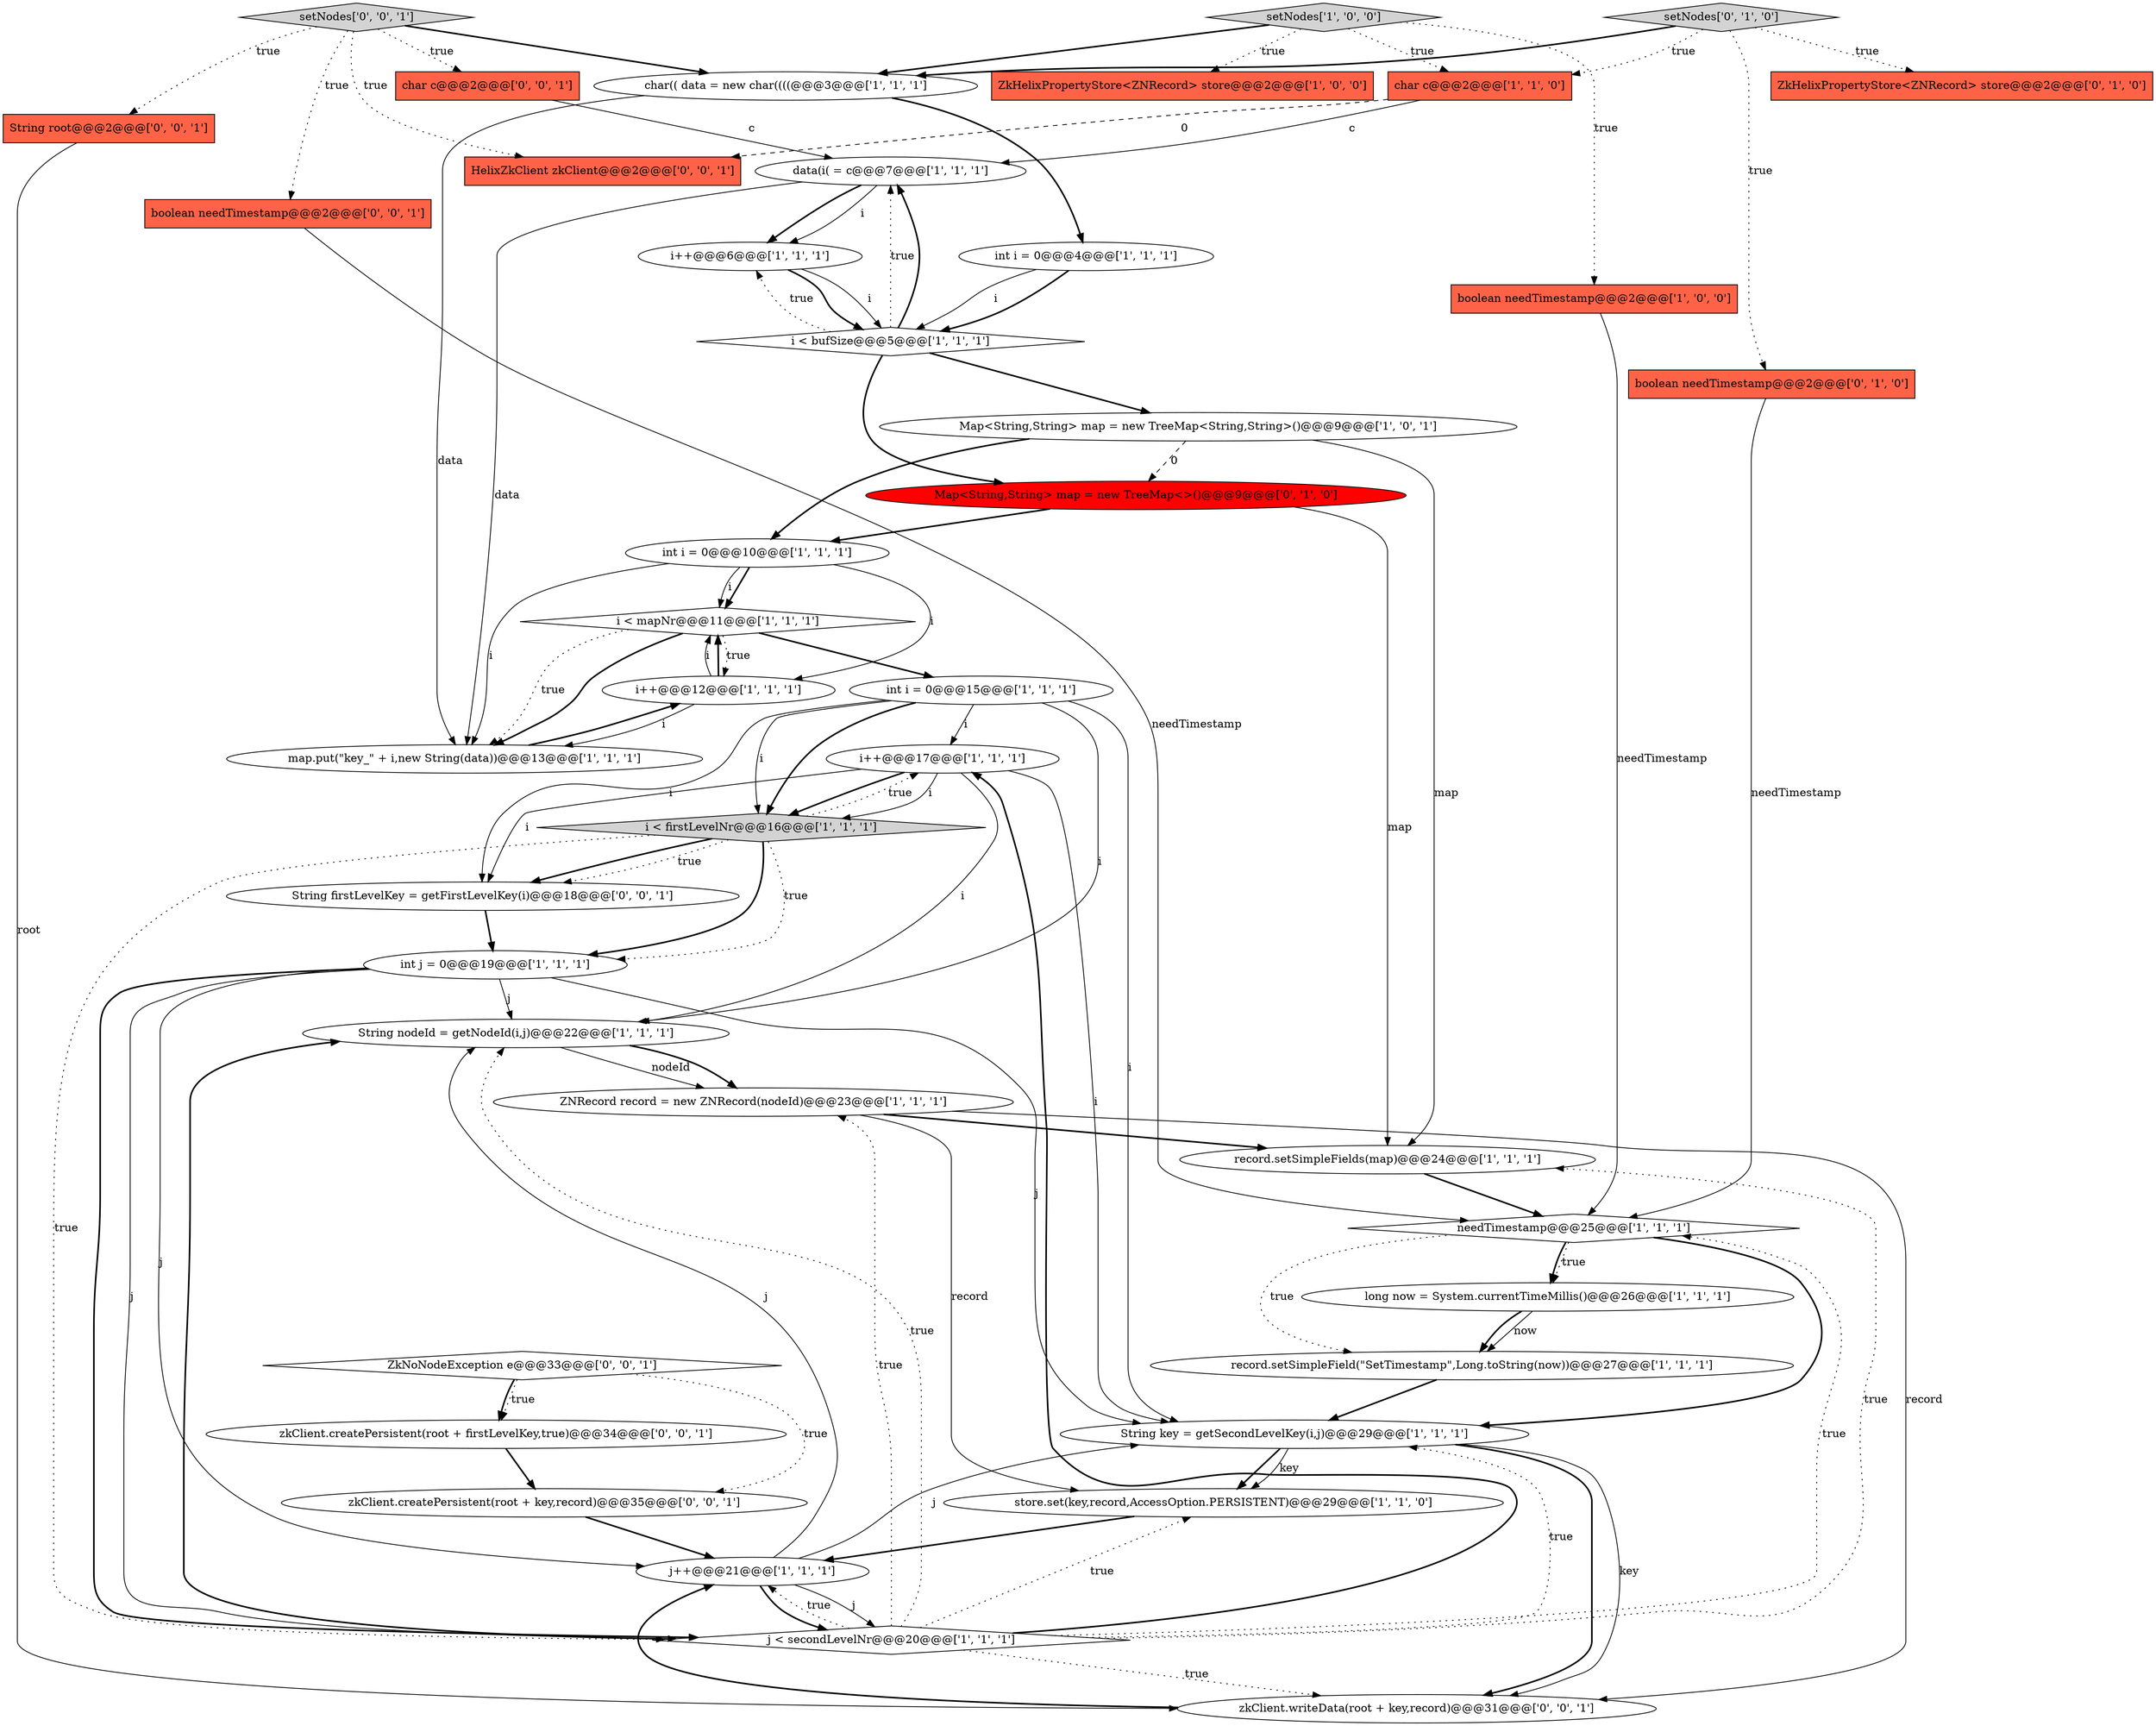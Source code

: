 digraph {
40 [style = filled, label = "setNodes['0', '0', '1']", fillcolor = lightgray, shape = diamond image = "AAA0AAABBB3BBB"];
9 [style = filled, label = "int i = 0@@@10@@@['1', '1', '1']", fillcolor = white, shape = ellipse image = "AAA0AAABBB1BBB"];
12 [style = filled, label = "needTimestamp@@@25@@@['1', '1', '1']", fillcolor = white, shape = diamond image = "AAA0AAABBB1BBB"];
13 [style = filled, label = "i++@@@17@@@['1', '1', '1']", fillcolor = white, shape = ellipse image = "AAA0AAABBB1BBB"];
15 [style = filled, label = "record.setSimpleFields(map)@@@24@@@['1', '1', '1']", fillcolor = white, shape = ellipse image = "AAA0AAABBB1BBB"];
7 [style = filled, label = "int i = 0@@@4@@@['1', '1', '1']", fillcolor = white, shape = ellipse image = "AAA0AAABBB1BBB"];
11 [style = filled, label = "i < bufSize@@@5@@@['1', '1', '1']", fillcolor = white, shape = diamond image = "AAA0AAABBB1BBB"];
39 [style = filled, label = "char c@@@2@@@['0', '0', '1']", fillcolor = tomato, shape = box image = "AAA0AAABBB3BBB"];
26 [style = filled, label = "int j = 0@@@19@@@['1', '1', '1']", fillcolor = white, shape = ellipse image = "AAA0AAABBB1BBB"];
8 [style = filled, label = "String nodeId = getNodeId(i,j)@@@22@@@['1', '1', '1']", fillcolor = white, shape = ellipse image = "AAA0AAABBB1BBB"];
22 [style = filled, label = "store.set(key,record,AccessOption.PERSISTENT)@@@29@@@['1', '1', '0']", fillcolor = white, shape = ellipse image = "AAA0AAABBB1BBB"];
5 [style = filled, label = "ZNRecord record = new ZNRecord(nodeId)@@@23@@@['1', '1', '1']", fillcolor = white, shape = ellipse image = "AAA0AAABBB1BBB"];
41 [style = filled, label = "HelixZkClient zkClient@@@2@@@['0', '0', '1']", fillcolor = tomato, shape = box image = "AAA0AAABBB3BBB"];
37 [style = filled, label = "String root@@@2@@@['0', '0', '1']", fillcolor = tomato, shape = box image = "AAA0AAABBB3BBB"];
31 [style = filled, label = "Map<String,String> map = new TreeMap<>()@@@9@@@['0', '1', '0']", fillcolor = red, shape = ellipse image = "AAA1AAABBB2BBB"];
4 [style = filled, label = "i < firstLevelNr@@@16@@@['1', '1', '1']", fillcolor = lightgray, shape = diamond image = "AAA0AAABBB1BBB"];
17 [style = filled, label = "i++@@@6@@@['1', '1', '1']", fillcolor = white, shape = ellipse image = "AAA0AAABBB1BBB"];
14 [style = filled, label = "Map<String,String> map = new TreeMap<String,String>()@@@9@@@['1', '0', '1']", fillcolor = white, shape = ellipse image = "AAA0AAABBB1BBB"];
30 [style = filled, label = "setNodes['0', '1', '0']", fillcolor = lightgray, shape = diamond image = "AAA0AAABBB2BBB"];
20 [style = filled, label = "i < mapNr@@@11@@@['1', '1', '1']", fillcolor = white, shape = diamond image = "AAA0AAABBB1BBB"];
21 [style = filled, label = "j < secondLevelNr@@@20@@@['1', '1', '1']", fillcolor = white, shape = diamond image = "AAA0AAABBB1BBB"];
36 [style = filled, label = "zkClient.createPersistent(root + firstLevelKey,true)@@@34@@@['0', '0', '1']", fillcolor = white, shape = ellipse image = "AAA0AAABBB3BBB"];
32 [style = filled, label = "zkClient.createPersistent(root + key,record)@@@35@@@['0', '0', '1']", fillcolor = white, shape = ellipse image = "AAA0AAABBB3BBB"];
33 [style = filled, label = "String firstLevelKey = getFirstLevelKey(i)@@@18@@@['0', '0', '1']", fillcolor = white, shape = ellipse image = "AAA0AAABBB3BBB"];
16 [style = filled, label = "record.setSimpleField(\"SetTimestamp\",Long.toString(now))@@@27@@@['1', '1', '1']", fillcolor = white, shape = ellipse image = "AAA0AAABBB1BBB"];
10 [style = filled, label = "long now = System.currentTimeMillis()@@@26@@@['1', '1', '1']", fillcolor = white, shape = ellipse image = "AAA0AAABBB1BBB"];
2 [style = filled, label = "char(( data = new char((((@@@3@@@['1', '1', '1']", fillcolor = white, shape = ellipse image = "AAA0AAABBB1BBB"];
0 [style = filled, label = "j++@@@21@@@['1', '1', '1']", fillcolor = white, shape = ellipse image = "AAA0AAABBB1BBB"];
34 [style = filled, label = "zkClient.writeData(root + key,record)@@@31@@@['0', '0', '1']", fillcolor = white, shape = ellipse image = "AAA0AAABBB3BBB"];
6 [style = filled, label = "String key = getSecondLevelKey(i,j)@@@29@@@['1', '1', '1']", fillcolor = white, shape = ellipse image = "AAA0AAABBB1BBB"];
28 [style = filled, label = "ZkHelixPropertyStore<ZNRecord> store@@@2@@@['0', '1', '0']", fillcolor = tomato, shape = box image = "AAA0AAABBB2BBB"];
25 [style = filled, label = "data(i( = c@@@7@@@['1', '1', '1']", fillcolor = white, shape = ellipse image = "AAA0AAABBB1BBB"];
24 [style = filled, label = "int i = 0@@@15@@@['1', '1', '1']", fillcolor = white, shape = ellipse image = "AAA0AAABBB1BBB"];
3 [style = filled, label = "i++@@@12@@@['1', '1', '1']", fillcolor = white, shape = ellipse image = "AAA0AAABBB1BBB"];
35 [style = filled, label = "ZkNoNodeException e@@@33@@@['0', '0', '1']", fillcolor = white, shape = diamond image = "AAA0AAABBB3BBB"];
38 [style = filled, label = "boolean needTimestamp@@@2@@@['0', '0', '1']", fillcolor = tomato, shape = box image = "AAA0AAABBB3BBB"];
1 [style = filled, label = "ZkHelixPropertyStore<ZNRecord> store@@@2@@@['1', '0', '0']", fillcolor = tomato, shape = box image = "AAA0AAABBB1BBB"];
23 [style = filled, label = "setNodes['1', '0', '0']", fillcolor = lightgray, shape = diamond image = "AAA0AAABBB1BBB"];
19 [style = filled, label = "char c@@@2@@@['1', '1', '0']", fillcolor = tomato, shape = box image = "AAA0AAABBB1BBB"];
18 [style = filled, label = "boolean needTimestamp@@@2@@@['1', '0', '0']", fillcolor = tomato, shape = box image = "AAA0AAABBB1BBB"];
29 [style = filled, label = "boolean needTimestamp@@@2@@@['0', '1', '0']", fillcolor = tomato, shape = box image = "AAA0AAABBB2BBB"];
27 [style = filled, label = "map.put(\"key_\" + i,new String(data))@@@13@@@['1', '1', '1']", fillcolor = white, shape = ellipse image = "AAA0AAABBB1BBB"];
40->2 [style = bold, label=""];
21->12 [style = dotted, label="true"];
40->39 [style = dotted, label="true"];
21->15 [style = dotted, label="true"];
11->14 [style = bold, label=""];
6->22 [style = bold, label=""];
31->9 [style = bold, label=""];
21->8 [style = dotted, label="true"];
32->0 [style = bold, label=""];
21->8 [style = bold, label=""];
26->6 [style = solid, label="j"];
20->27 [style = dotted, label="true"];
5->15 [style = bold, label=""];
26->0 [style = solid, label="j"];
40->37 [style = dotted, label="true"];
4->33 [style = dotted, label="true"];
26->8 [style = solid, label="j"];
20->27 [style = bold, label=""];
6->22 [style = solid, label="key"];
12->10 [style = bold, label=""];
22->0 [style = bold, label=""];
23->18 [style = dotted, label="true"];
0->8 [style = solid, label="j"];
3->20 [style = solid, label="i"];
24->4 [style = solid, label="i"];
14->9 [style = bold, label=""];
11->25 [style = bold, label=""];
21->13 [style = bold, label=""];
14->15 [style = solid, label="map"];
21->5 [style = dotted, label="true"];
40->41 [style = dotted, label="true"];
7->11 [style = bold, label=""];
5->22 [style = solid, label="record"];
16->6 [style = bold, label=""];
21->0 [style = dotted, label="true"];
17->11 [style = solid, label="i"];
30->19 [style = dotted, label="true"];
21->22 [style = dotted, label="true"];
24->8 [style = solid, label="i"];
0->21 [style = bold, label=""];
13->4 [style = solid, label="i"];
23->19 [style = dotted, label="true"];
34->0 [style = bold, label=""];
8->5 [style = solid, label="nodeId"];
4->13 [style = dotted, label="true"];
30->29 [style = dotted, label="true"];
25->27 [style = solid, label="data"];
23->1 [style = dotted, label="true"];
12->10 [style = dotted, label="true"];
19->25 [style = solid, label="c"];
20->3 [style = dotted, label="true"];
15->12 [style = bold, label=""];
30->28 [style = dotted, label="true"];
2->27 [style = solid, label="data"];
4->26 [style = dotted, label="true"];
13->6 [style = solid, label="i"];
21->6 [style = dotted, label="true"];
14->31 [style = dashed, label="0"];
29->12 [style = solid, label="needTimestamp"];
6->34 [style = bold, label=""];
24->13 [style = solid, label="i"];
37->34 [style = solid, label="root"];
13->33 [style = solid, label="i"];
11->17 [style = dotted, label="true"];
40->38 [style = dotted, label="true"];
9->20 [style = bold, label=""];
4->33 [style = bold, label=""];
25->17 [style = bold, label=""];
19->41 [style = dashed, label="0"];
33->26 [style = bold, label=""];
10->16 [style = solid, label="now"];
26->21 [style = bold, label=""];
4->21 [style = dotted, label="true"];
11->31 [style = bold, label=""];
0->6 [style = solid, label="j"];
10->16 [style = bold, label=""];
6->34 [style = solid, label="key"];
24->33 [style = solid, label="i"];
23->2 [style = bold, label=""];
39->25 [style = solid, label="c"];
18->12 [style = solid, label="needTimestamp"];
3->27 [style = solid, label="i"];
26->21 [style = solid, label="j"];
35->36 [style = dotted, label="true"];
0->21 [style = solid, label="j"];
27->3 [style = bold, label=""];
4->26 [style = bold, label=""];
36->32 [style = bold, label=""];
21->34 [style = dotted, label="true"];
31->15 [style = solid, label="map"];
12->6 [style = bold, label=""];
17->11 [style = bold, label=""];
3->20 [style = bold, label=""];
24->4 [style = bold, label=""];
11->25 [style = dotted, label="true"];
8->5 [style = bold, label=""];
12->16 [style = dotted, label="true"];
13->8 [style = solid, label="i"];
38->12 [style = solid, label="needTimestamp"];
25->17 [style = solid, label="i"];
9->20 [style = solid, label="i"];
9->27 [style = solid, label="i"];
2->7 [style = bold, label=""];
35->36 [style = bold, label=""];
30->2 [style = bold, label=""];
20->24 [style = bold, label=""];
5->34 [style = solid, label="record"];
24->6 [style = solid, label="i"];
7->11 [style = solid, label="i"];
9->3 [style = solid, label="i"];
13->4 [style = bold, label=""];
35->32 [style = dotted, label="true"];
}
